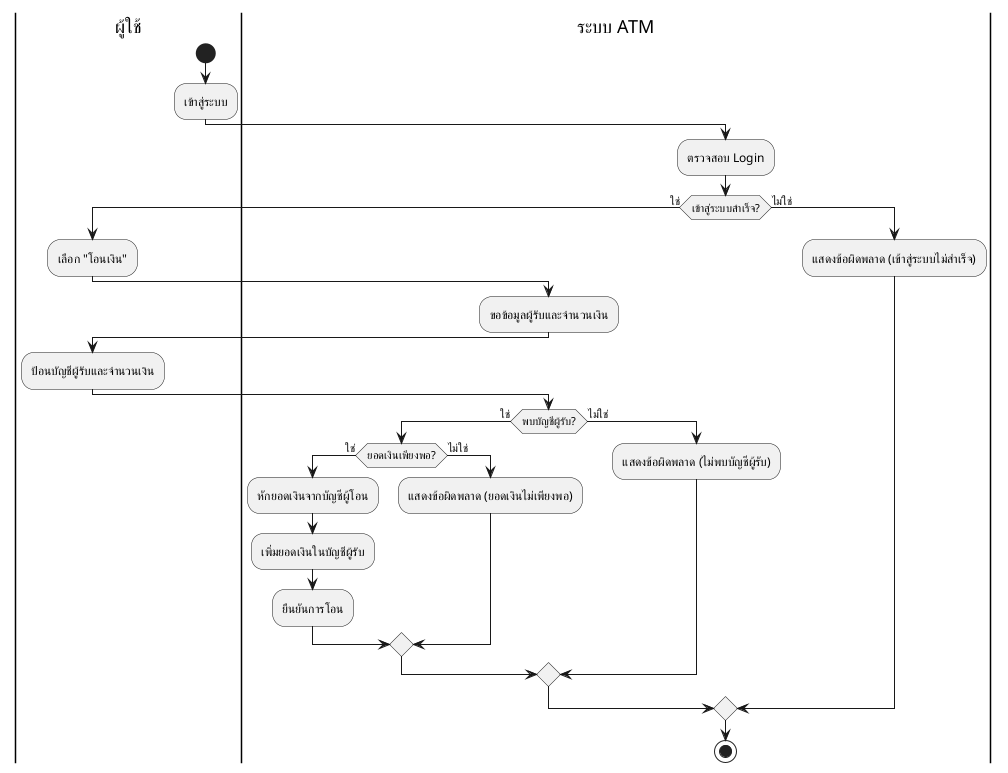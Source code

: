 @startuml
| ผู้ใช้ |
start
:เข้าสู่ระบบ;
| ระบบ ATM |
:ตรวจสอบ Login;
if (เข้าสู่ระบบสำเร็จ?) then (ใช่)
    | ผู้ใช้ |
    :เลือก "โอนเงิน";
    | ระบบ ATM |
    :ขอข้อมูลผู้รับและจำนวนเงิน;
    | ผู้ใช้ |
    :ป้อนบัญชีผู้รับและจำนวนเงิน;
    | ระบบ ATM |
    if (พบบัญชีผู้รับ?) then (ใช่)
        if (ยอดเงินเพียงพอ?) then (ใช่)
            :หักยอดเงินจากบัญชีผู้โอน;
            :เพิ่มยอดเงินในบัญชีผู้รับ;
            :ยืนยันการโอน;
        else (ไม่ใช่)
            :แสดงข้อผิดพลาด (ยอดเงินไม่เพียงพอ);
        endif
    else (ไม่ใช่)
        :แสดงข้อผิดพลาด (ไม่พบบัญชีผู้รับ);
    endif
else (ไม่ใช่)
    :แสดงข้อผิดพลาด (เข้าสู่ระบบไม่สำเร็จ);
endif
stop
@enduml
